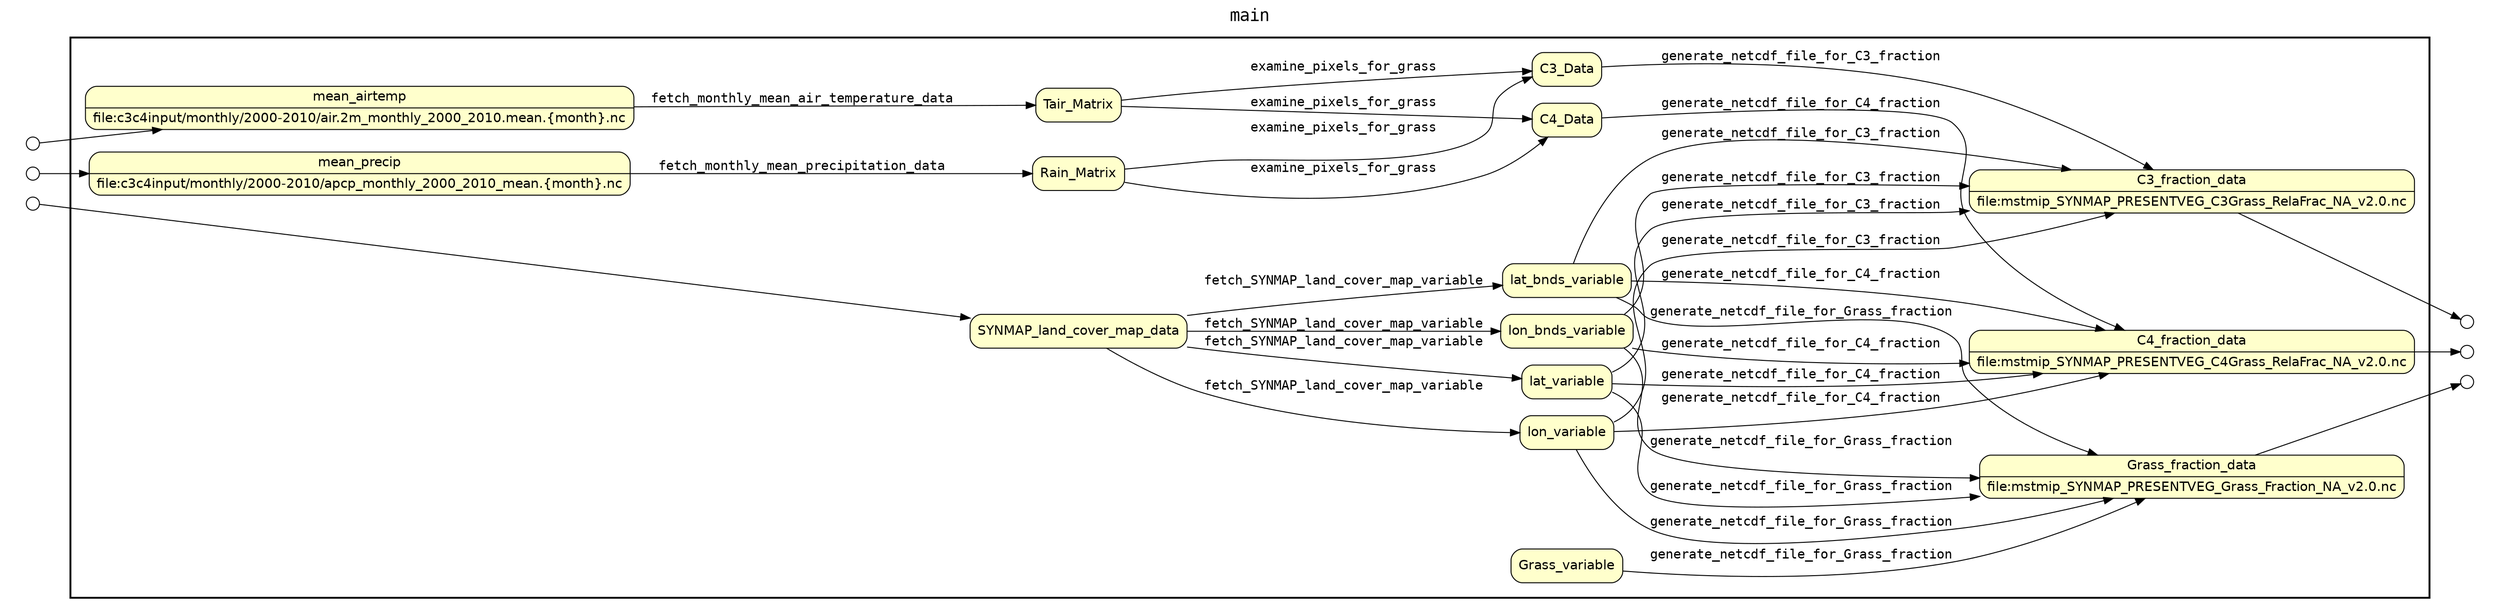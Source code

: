 
/* Start of top-level graph */
digraph Workflow {
rankdir=LR

/* Title for graph */
fontname=Courier; fontsize=18; labelloc=t
label=main

/* Start of double cluster for drawing box around nodes in workflow */
subgraph cluster_workflow_box_outer { label=""; color=black; penwidth=2
subgraph cluster_workflow_box_inner { label=""; color=white

/* Style for nodes representing non-parameter data channels in workflow */
node[shape=box style="rounded,filled" fillcolor="#FFFFCC" peripheries=1 fontname=Helvetica]

/* Nodes for non-parameter data channels in workflow */
C3_fraction_data [shape=record rankdir=LR label="{{<f0> C3_fraction_data |<f1> file\:mstmip_SYNMAP_PRESENTVEG_C3Grass_RelaFrac_NA_v2.0.nc}}"];
C4_fraction_data [shape=record rankdir=LR label="{{<f0> C4_fraction_data |<f1> file\:mstmip_SYNMAP_PRESENTVEG_C4Grass_RelaFrac_NA_v2.0.nc}}"];
Grass_fraction_data [shape=record rankdir=LR label="{{<f0> Grass_fraction_data |<f1> file\:mstmip_SYNMAP_PRESENTVEG_Grass_Fraction_NA_v2.0.nc}}"];
SYNMAP_land_cover_map_data
mean_airtemp [shape=record rankdir=LR label="{{<f0> mean_airtemp |<f1> file\:c3c4input/monthly/2000-2010/air.2m_monthly_2000_2010.mean.\{month\}.nc}}"];
mean_precip [shape=record rankdir=LR label="{{<f0> mean_precip |<f1> file\:c3c4input/monthly/2000-2010/apcp_monthly_2000_2010_mean.\{month\}.nc}}"];
Tair_Matrix
Rain_Matrix
lon_variable
lat_variable
lon_bnds_variable
lat_bnds_variable
C3_Data
C4_Data
Grass_variable

/* Style for nodes representing parameter channels in workflow */
node[shape=box style="rounded,filled" fillcolor="#FCFCFC" peripheries=1 fontname=Helvetica]

/* Nodes representing parameter channels in workflow */

/* Style for edges representing programs connecting data channels in workflow */
edge[fontname=Courier]

/* Edges representing programs connecting data channels in workflow */
SYNMAP_land_cover_map_data -> lon_variable [label=fetch_SYNMAP_land_cover_map_variable]
SYNMAP_land_cover_map_data -> lat_variable [label=fetch_SYNMAP_land_cover_map_variable]
SYNMAP_land_cover_map_data -> lon_bnds_variable [label=fetch_SYNMAP_land_cover_map_variable]
SYNMAP_land_cover_map_data -> lat_bnds_variable [label=fetch_SYNMAP_land_cover_map_variable]
mean_airtemp -> Tair_Matrix [label=fetch_monthly_mean_air_temperature_data]
mean_precip -> Rain_Matrix [label=fetch_monthly_mean_precipitation_data]
Tair_Matrix -> C3_Data [label=examine_pixels_for_grass]
Rain_Matrix -> C3_Data [label=examine_pixels_for_grass]
Tair_Matrix -> C4_Data [label=examine_pixels_for_grass]
Rain_Matrix -> C4_Data [label=examine_pixels_for_grass]
lon_variable -> C3_fraction_data [label=generate_netcdf_file_for_C3_fraction]
lat_variable -> C3_fraction_data [label=generate_netcdf_file_for_C3_fraction]
lon_bnds_variable -> C3_fraction_data [label=generate_netcdf_file_for_C3_fraction]
lat_bnds_variable -> C3_fraction_data [label=generate_netcdf_file_for_C3_fraction]
C3_Data -> C3_fraction_data [label=generate_netcdf_file_for_C3_fraction]
lon_variable -> C4_fraction_data [label=generate_netcdf_file_for_C4_fraction]
lat_variable -> C4_fraction_data [label=generate_netcdf_file_for_C4_fraction]
lon_bnds_variable -> C4_fraction_data [label=generate_netcdf_file_for_C4_fraction]
lat_bnds_variable -> C4_fraction_data [label=generate_netcdf_file_for_C4_fraction]
C4_Data -> C4_fraction_data [label=generate_netcdf_file_for_C4_fraction]
lon_variable -> Grass_fraction_data [label=generate_netcdf_file_for_Grass_fraction]
lat_variable -> Grass_fraction_data [label=generate_netcdf_file_for_Grass_fraction]
lon_bnds_variable -> Grass_fraction_data [label=generate_netcdf_file_for_Grass_fraction]
lat_bnds_variable -> Grass_fraction_data [label=generate_netcdf_file_for_Grass_fraction]
Grass_variable -> Grass_fraction_data [label=generate_netcdf_file_for_Grass_fraction]

/* End of double cluster for drawing box around nodes in workflow */
}}

/* Hidden double-cluster for grouping workflow input ports */
subgraph cluster_input_ports_group_outer { label=""; color=white
subgraph cluster_input_ports_group_inner { label=""; color=white

/* Style for nodes representing workflow input ports */
node[shape=circle style="rounded,filled" fillcolor="#FFFFFF" peripheries=1 fontname=Helvetica width=0.2]

/* Nodes representing workflow input ports */
SYNMAP_land_cover_map_data_input_port [label=""]
mean_airtemp_input_port [label=""]
mean_precip_input_port [label=""]

/* End of double-cluster for grouping workflow input ports */
}}

/* Hidden double-cluster for grouping workflow output ports */
subgraph cluster_output_ports_group_outer { label=""; color=white
subgraph cluster_output_ports_group_inner { label=""; color=white

/* Style for nodes representing workflow output ports */
node[shape=circle style="rounded,filled" fillcolor="#FFFFFF" peripheries=1 fontname=Helvetica width=0.2]

/* Nodes representing workflow output ports */
C3_fraction_data_output_port [label=""]
C4_fraction_data_output_port [label=""]
Grass_fraction_data_output_port [label=""]

/* End of double-cluster for grouping workflow output ports */
}}

/* Edges from input ports to channels */
SYNMAP_land_cover_map_data_input_port -> SYNMAP_land_cover_map_data
mean_airtemp_input_port -> mean_airtemp
mean_precip_input_port -> mean_precip

/* Edges from channels to output ports */
C3_fraction_data -> C3_fraction_data_output_port
C4_fraction_data -> C4_fraction_data_output_port
Grass_fraction_data -> Grass_fraction_data_output_port

/* End of top-level graph */
}

